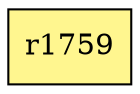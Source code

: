 digraph G {
rankdir=BT;ranksep="2.0";
"r1759" [shape=record,fillcolor=khaki1,style=filled,label="{r1759}"];
}